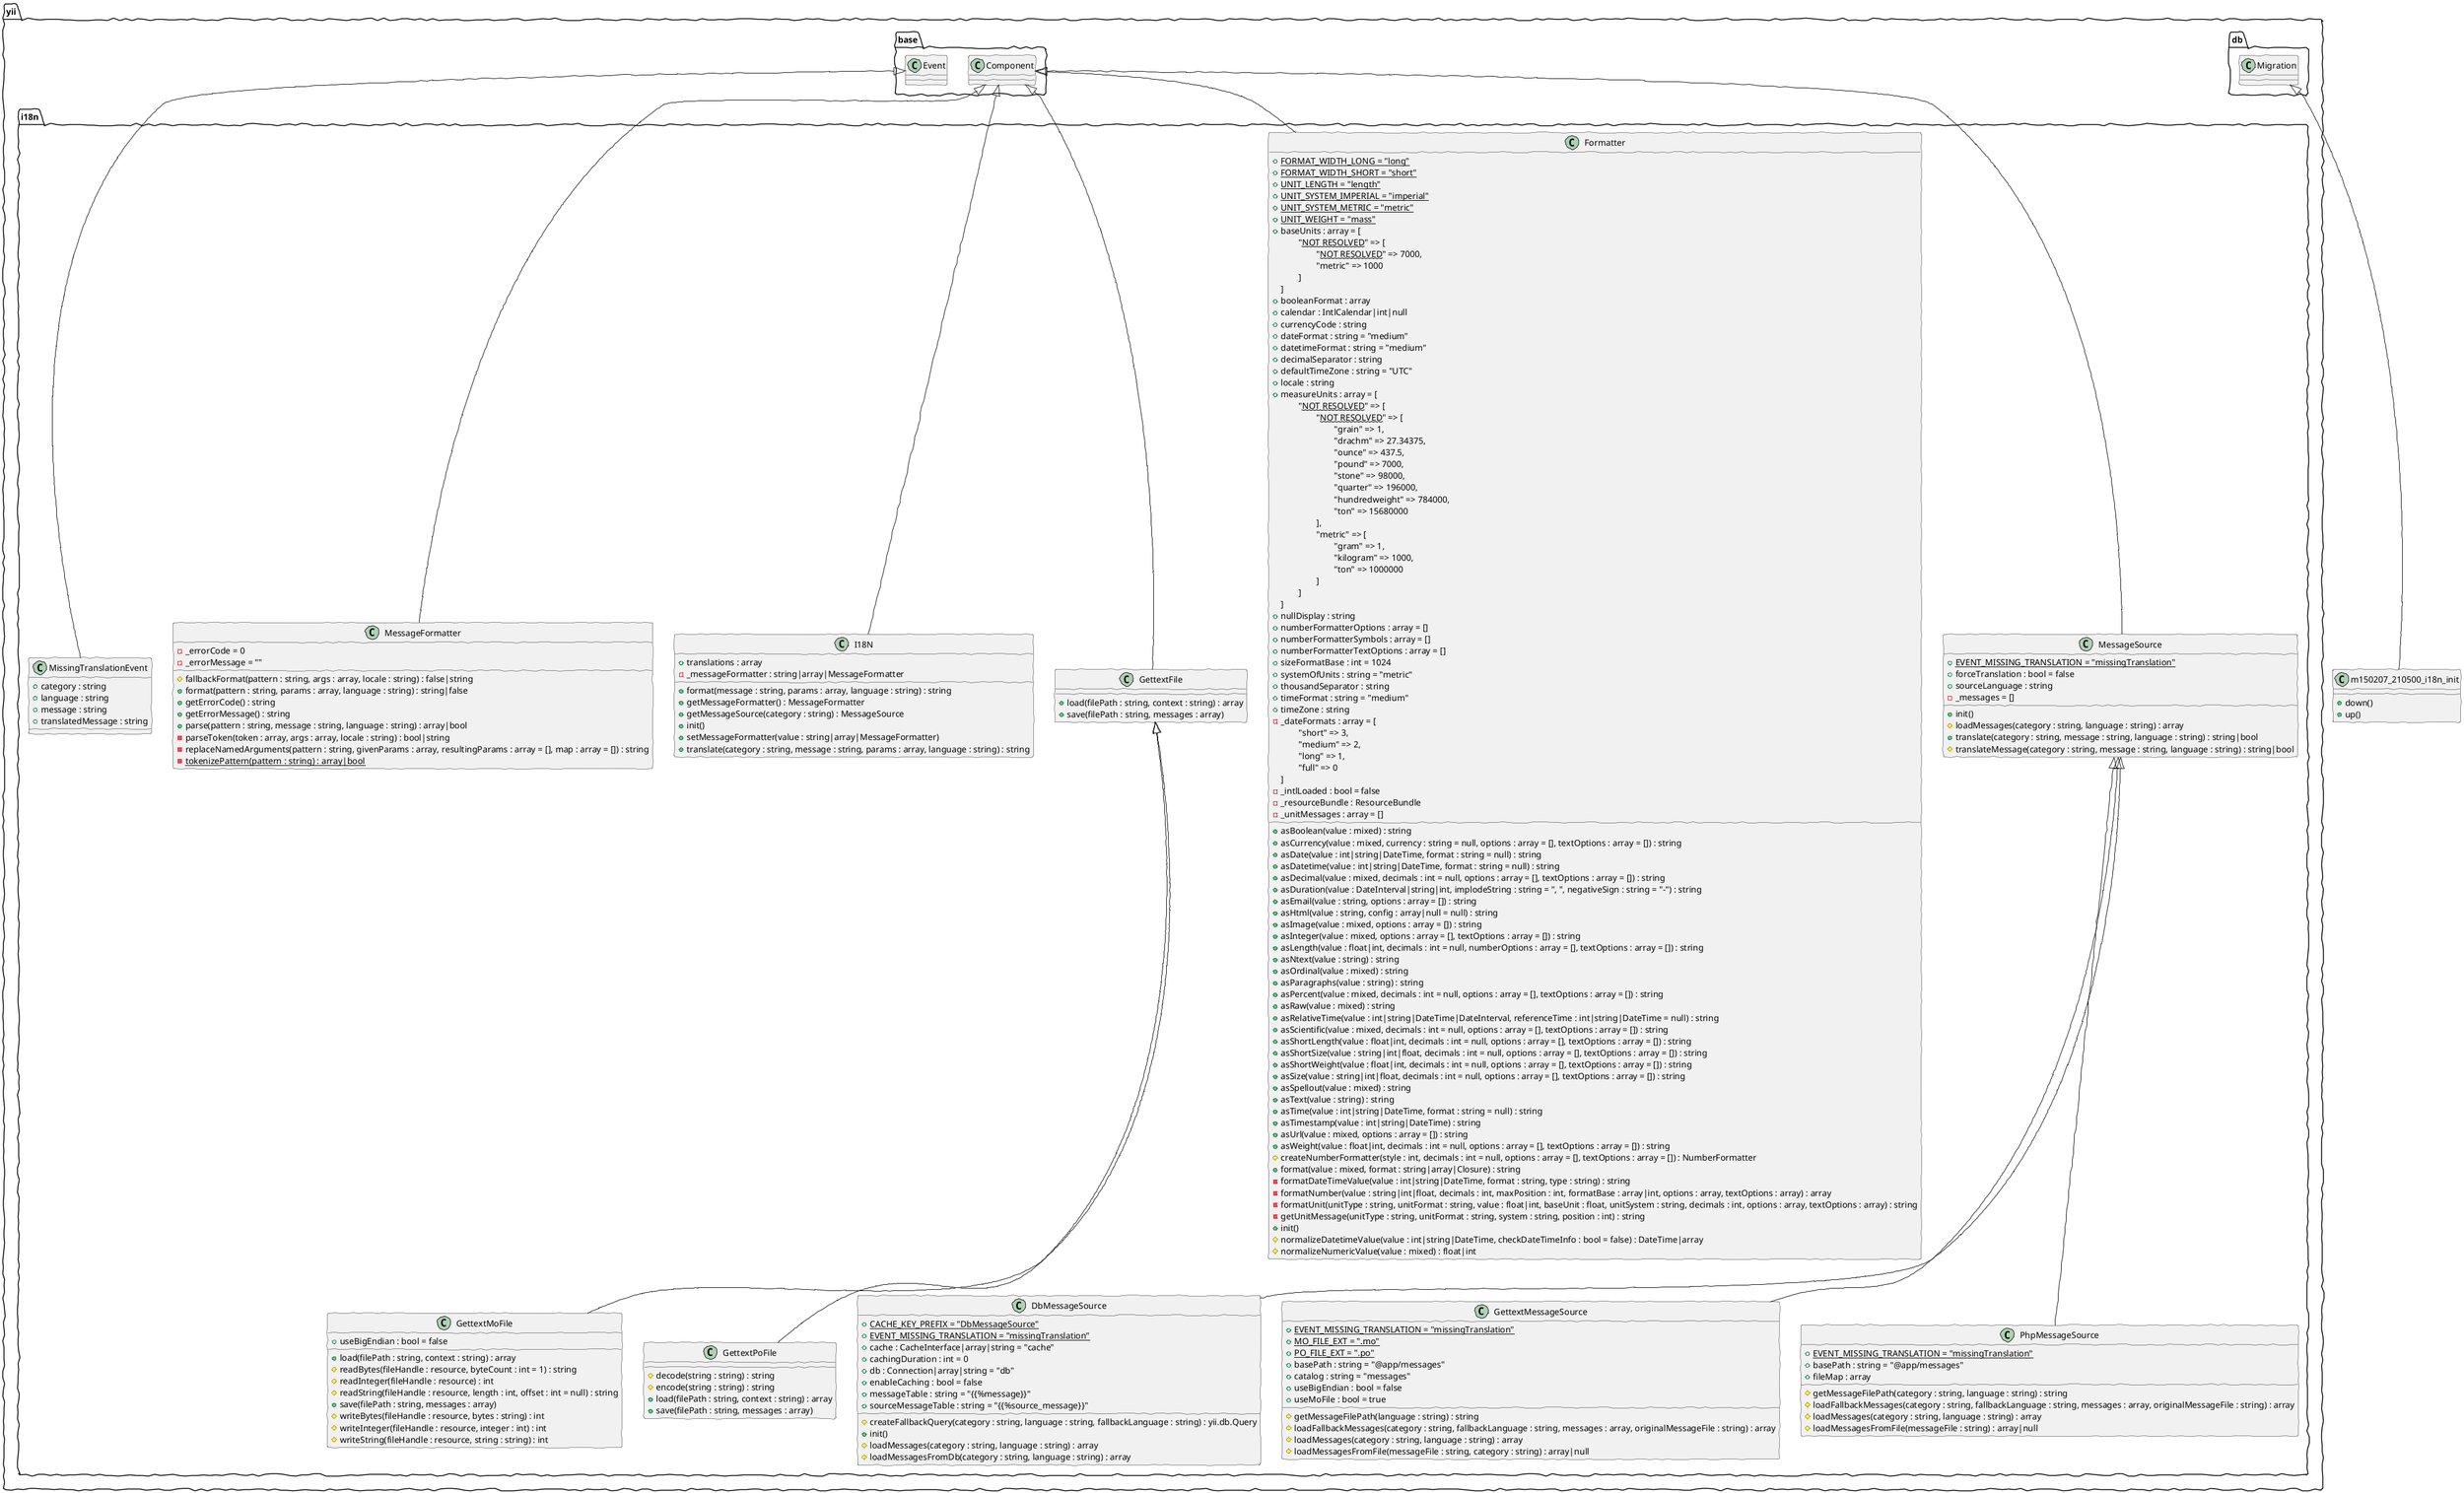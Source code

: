 @startuml
skinparam handwritten true
class yii.i18n.DbMessageSource {
    +{static}CACHE_KEY_PREFIX = "DbMessageSource"
    +{static}EVENT_MISSING_TRANSLATION = "missingTranslation"
    +cache : CacheInterface|array|string = "cache"
    +cachingDuration : int = 0
    +db : Connection|array|string = "db"
    +enableCaching : bool = false
    +messageTable : string = "{{%message}}"
    +sourceMessageTable : string = "{{%source_message}}"
    #createFallbackQuery(category : string, language : string, fallbackLanguage : string) : yii.db.Query
    +init()
    #loadMessages(category : string, language : string) : array
    #loadMessagesFromDb(category : string, language : string) : array
}
class yii.i18n.DbMessageSource extends yii.i18n.MessageSource
class yii.i18n.Formatter {
    +{static}FORMAT_WIDTH_LONG = "long"
    +{static}FORMAT_WIDTH_SHORT = "short"
    +{static}UNIT_LENGTH = "length"
    +{static}UNIT_SYSTEM_IMPERIAL = "imperial"
    +{static}UNIT_SYSTEM_METRIC = "metric"
    +{static}UNIT_WEIGHT = "mass"
    +baseUnits : array = [
        \t"~~NOT RESOLVED~~" => [
        \t    \t"~~NOT RESOLVED~~" => 7000,
        \t    \t"metric" => 1000
        \t]
    ]
    +booleanFormat : array
    +calendar : IntlCalendar|int|null
    +currencyCode : string
    +dateFormat : string = "medium"
    +datetimeFormat : string = "medium"
    +decimalSeparator : string
    +defaultTimeZone : string = "UTC"
    +locale : string
    +measureUnits : array = [
        \t"~~NOT RESOLVED~~" => [
        \t    \t"~~NOT RESOLVED~~" => [
        \t    \t    \t"grain" => 1,
        \t    \t    \t"drachm" => 27.34375,
        \t    \t    \t"ounce" => 437.5,
        \t    \t    \t"pound" => 7000,
        \t    \t    \t"stone" => 98000,
        \t    \t    \t"quarter" => 196000,
        \t    \t    \t"hundredweight" => 784000,
        \t    \t    \t"ton" => 15680000
        \t    \t],
        \t    \t"metric" => [
        \t    \t    \t"gram" => 1,
        \t    \t    \t"kilogram" => 1000,
        \t    \t    \t"ton" => 1000000
        \t    \t]
        \t]
    ]
    +nullDisplay : string
    +numberFormatterOptions : array = []
    +numberFormatterSymbols : array = []
    +numberFormatterTextOptions : array = []
    +sizeFormatBase : int = 1024
    +systemOfUnits : string = "metric"
    +thousandSeparator : string
    +timeFormat : string = "medium"
    +timeZone : string
    -_dateFormats : array = [
        \t"short" => 3,
        \t"medium" => 2,
        \t"long" => 1,
        \t"full" => 0
    ]
    -_intlLoaded : bool = false
    -_resourceBundle : ResourceBundle
    -_unitMessages : array = []
    +asBoolean(value : mixed) : string
    +asCurrency(value : mixed, currency : string = null, options : array = [], textOptions : array = []) : string
    +asDate(value : int|string|DateTime, format : string = null) : string
    +asDatetime(value : int|string|DateTime, format : string = null) : string
    +asDecimal(value : mixed, decimals : int = null, options : array = [], textOptions : array = []) : string
    +asDuration(value : DateInterval|string|int, implodeString : string = ", ", negativeSign : string = "-") : string
    +asEmail(value : string, options : array = []) : string
    +asHtml(value : string, config : array|null = null) : string
    +asImage(value : mixed, options : array = []) : string
    +asInteger(value : mixed, options : array = [], textOptions : array = []) : string
    +asLength(value : float|int, decimals : int = null, numberOptions : array = [], textOptions : array = []) : string
    +asNtext(value : string) : string
    +asOrdinal(value : mixed) : string
    +asParagraphs(value : string) : string
    +asPercent(value : mixed, decimals : int = null, options : array = [], textOptions : array = []) : string
    +asRaw(value : mixed) : string
    +asRelativeTime(value : int|string|DateTime|DateInterval, referenceTime : int|string|DateTime = null) : string
    +asScientific(value : mixed, decimals : int = null, options : array = [], textOptions : array = []) : string
    +asShortLength(value : float|int, decimals : int = null, options : array = [], textOptions : array = []) : string
    +asShortSize(value : string|int|float, decimals : int = null, options : array = [], textOptions : array = []) : string
    +asShortWeight(value : float|int, decimals : int = null, options : array = [], textOptions : array = []) : string
    +asSize(value : string|int|float, decimals : int = null, options : array = [], textOptions : array = []) : string
    +asSpellout(value : mixed) : string
    +asText(value : string) : string
    +asTime(value : int|string|DateTime, format : string = null) : string
    +asTimestamp(value : int|string|DateTime) : string
    +asUrl(value : mixed, options : array = []) : string
    +asWeight(value : float|int, decimals : int = null, options : array = [], textOptions : array = []) : string
    #createNumberFormatter(style : int, decimals : int = null, options : array = [], textOptions : array = []) : NumberFormatter
    +format(value : mixed, format : string|array|Closure) : string
    -formatDateTimeValue(value : int|string|DateTime, format : string, type : string) : string
    -formatNumber(value : string|int|float, decimals : int, maxPosition : int, formatBase : array|int, options : array, textOptions : array) : array
    -formatUnit(unitType : string, unitFormat : string, value : float|int, baseUnit : float, unitSystem : string, decimals : int, options : array, textOptions : array) : string
    -getUnitMessage(unitType : string, unitFormat : string, system : string, position : int) : string
    +init()
    #normalizeDatetimeValue(value : int|string|DateTime, checkDateTimeInfo : bool = false) : DateTime|array
    #normalizeNumericValue(value : mixed) : float|int
}
class yii.i18n.Formatter extends yii.base.Component
abstract class yii.i18n.GettextFile {
    +load(filePath : string, context : string) : array
    +save(filePath : string, messages : array)
}
class yii.i18n.GettextFile extends yii.base.Component
class yii.i18n.GettextMessageSource {
    +{static}EVENT_MISSING_TRANSLATION = "missingTranslation"
    +{static}MO_FILE_EXT = ".mo"
    +{static}PO_FILE_EXT = ".po"
    +basePath : string = "@app/messages"
    +catalog : string = "messages"
    +useBigEndian : bool = false
    +useMoFile : bool = true
    #getMessageFilePath(language : string) : string
    #loadFallbackMessages(category : string, fallbackLanguage : string, messages : array, originalMessageFile : string) : array
    #loadMessages(category : string, language : string) : array
    #loadMessagesFromFile(messageFile : string, category : string) : array|null
}
class yii.i18n.GettextMessageSource extends yii.i18n.MessageSource
class yii.i18n.GettextMoFile {
    +useBigEndian : bool = false
    +load(filePath : string, context : string) : array
    #readBytes(fileHandle : resource, byteCount : int = 1) : string
    #readInteger(fileHandle : resource) : int
    #readString(fileHandle : resource, length : int, offset : int = null) : string
    +save(filePath : string, messages : array)
    #writeBytes(fileHandle : resource, bytes : string) : int
    #writeInteger(fileHandle : resource, integer : int) : int
    #writeString(fileHandle : resource, string : string) : int
}
class yii.i18n.GettextMoFile extends yii.i18n.GettextFile
class yii.i18n.GettextPoFile {
    #decode(string : string) : string
    #encode(string : string) : string
    +load(filePath : string, context : string) : array
    +save(filePath : string, messages : array)
}
class yii.i18n.GettextPoFile extends yii.i18n.GettextFile
class yii.i18n.I18N {
    +translations : array
    -_messageFormatter : string|array|MessageFormatter
    +format(message : string, params : array, language : string) : string
    +getMessageFormatter() : MessageFormatter
    +getMessageSource(category : string) : MessageSource
    +init()
    +setMessageFormatter(value : string|array|MessageFormatter)
    +translate(category : string, message : string, params : array, language : string) : string
}
class yii.i18n.I18N extends yii.base.Component
class yii.i18n.MessageFormatter {
    -_errorCode = 0
    -_errorMessage = ""
    #fallbackFormat(pattern : string, args : array, locale : string) : false|string
    +format(pattern : string, params : array, language : string) : string|false
    +getErrorCode() : string
    +getErrorMessage() : string
    +parse(pattern : string, message : string, language : string) : array|bool
    -parseToken(token : array, args : array, locale : string) : bool|string
    -replaceNamedArguments(pattern : string, givenParams : array, resultingParams : array = [], map : array = []) : string
    -{static}tokenizePattern(pattern : string) : array|bool
}
class yii.i18n.MessageFormatter extends yii.base.Component
class yii.i18n.MessageSource {
    +{static}EVENT_MISSING_TRANSLATION = "missingTranslation"
    +forceTranslation : bool = false
    +sourceLanguage : string
    -_messages = []
    +init()
    #loadMessages(category : string, language : string) : array
    +translate(category : string, message : string, language : string) : string|bool
    #translateMessage(category : string, message : string, language : string) : string|bool
}
class yii.i18n.MessageSource extends yii.base.Component
class yii.i18n.MissingTranslationEvent {
    +category : string
    +language : string
    +message : string
    +translatedMessage : string
}
class yii.i18n.MissingTranslationEvent extends yii.base.Event
class yii.i18n.PhpMessageSource {
    +{static}EVENT_MISSING_TRANSLATION = "missingTranslation"
    +basePath : string = "@app/messages"
    +fileMap : array
    #getMessageFilePath(category : string, language : string) : string
    #loadFallbackMessages(category : string, fallbackLanguage : string, messages : array, originalMessageFile : string) : array
    #loadMessages(category : string, language : string) : array
    #loadMessagesFromFile(messageFile : string) : array|null
}
class yii.i18n.PhpMessageSource extends yii.i18n.MessageSource
class m150207_210500_i18n_init {
    +down()
    +up()
}
class m150207_210500_i18n_init extends yii.db.Migration
@enduml
